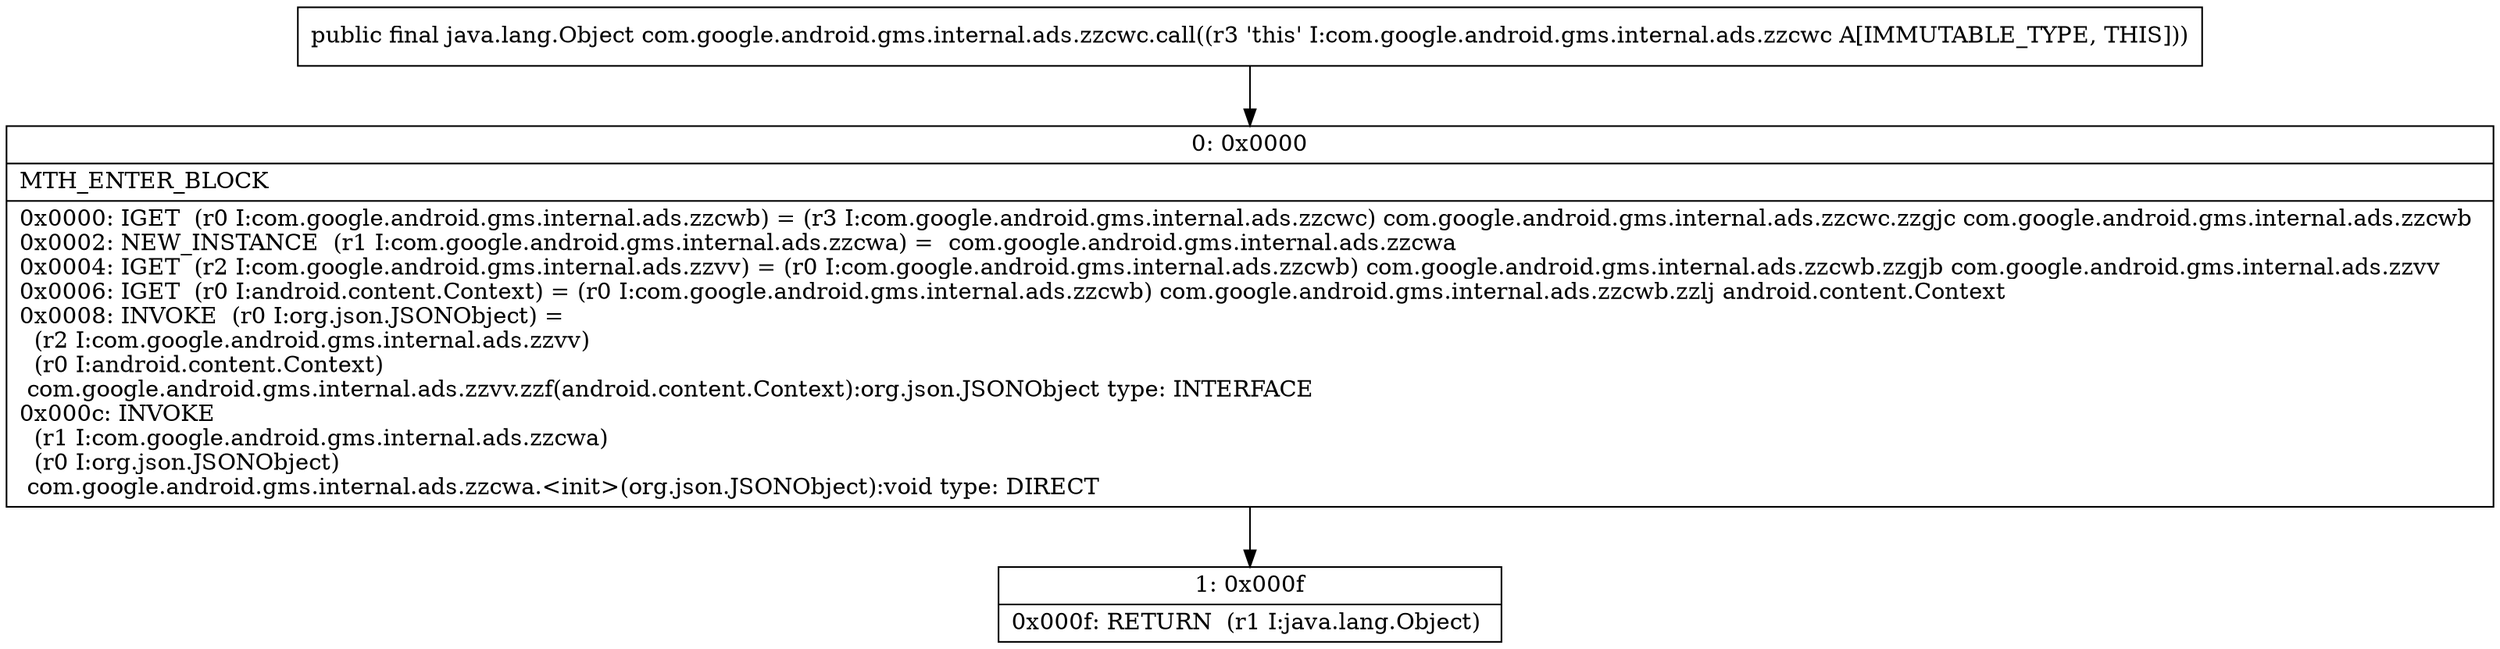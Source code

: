digraph "CFG forcom.google.android.gms.internal.ads.zzcwc.call()Ljava\/lang\/Object;" {
Node_0 [shape=record,label="{0\:\ 0x0000|MTH_ENTER_BLOCK\l|0x0000: IGET  (r0 I:com.google.android.gms.internal.ads.zzcwb) = (r3 I:com.google.android.gms.internal.ads.zzcwc) com.google.android.gms.internal.ads.zzcwc.zzgjc com.google.android.gms.internal.ads.zzcwb \l0x0002: NEW_INSTANCE  (r1 I:com.google.android.gms.internal.ads.zzcwa) =  com.google.android.gms.internal.ads.zzcwa \l0x0004: IGET  (r2 I:com.google.android.gms.internal.ads.zzvv) = (r0 I:com.google.android.gms.internal.ads.zzcwb) com.google.android.gms.internal.ads.zzcwb.zzgjb com.google.android.gms.internal.ads.zzvv \l0x0006: IGET  (r0 I:android.content.Context) = (r0 I:com.google.android.gms.internal.ads.zzcwb) com.google.android.gms.internal.ads.zzcwb.zzlj android.content.Context \l0x0008: INVOKE  (r0 I:org.json.JSONObject) = \l  (r2 I:com.google.android.gms.internal.ads.zzvv)\l  (r0 I:android.content.Context)\l com.google.android.gms.internal.ads.zzvv.zzf(android.content.Context):org.json.JSONObject type: INTERFACE \l0x000c: INVOKE  \l  (r1 I:com.google.android.gms.internal.ads.zzcwa)\l  (r0 I:org.json.JSONObject)\l com.google.android.gms.internal.ads.zzcwa.\<init\>(org.json.JSONObject):void type: DIRECT \l}"];
Node_1 [shape=record,label="{1\:\ 0x000f|0x000f: RETURN  (r1 I:java.lang.Object) \l}"];
MethodNode[shape=record,label="{public final java.lang.Object com.google.android.gms.internal.ads.zzcwc.call((r3 'this' I:com.google.android.gms.internal.ads.zzcwc A[IMMUTABLE_TYPE, THIS])) }"];
MethodNode -> Node_0;
Node_0 -> Node_1;
}

